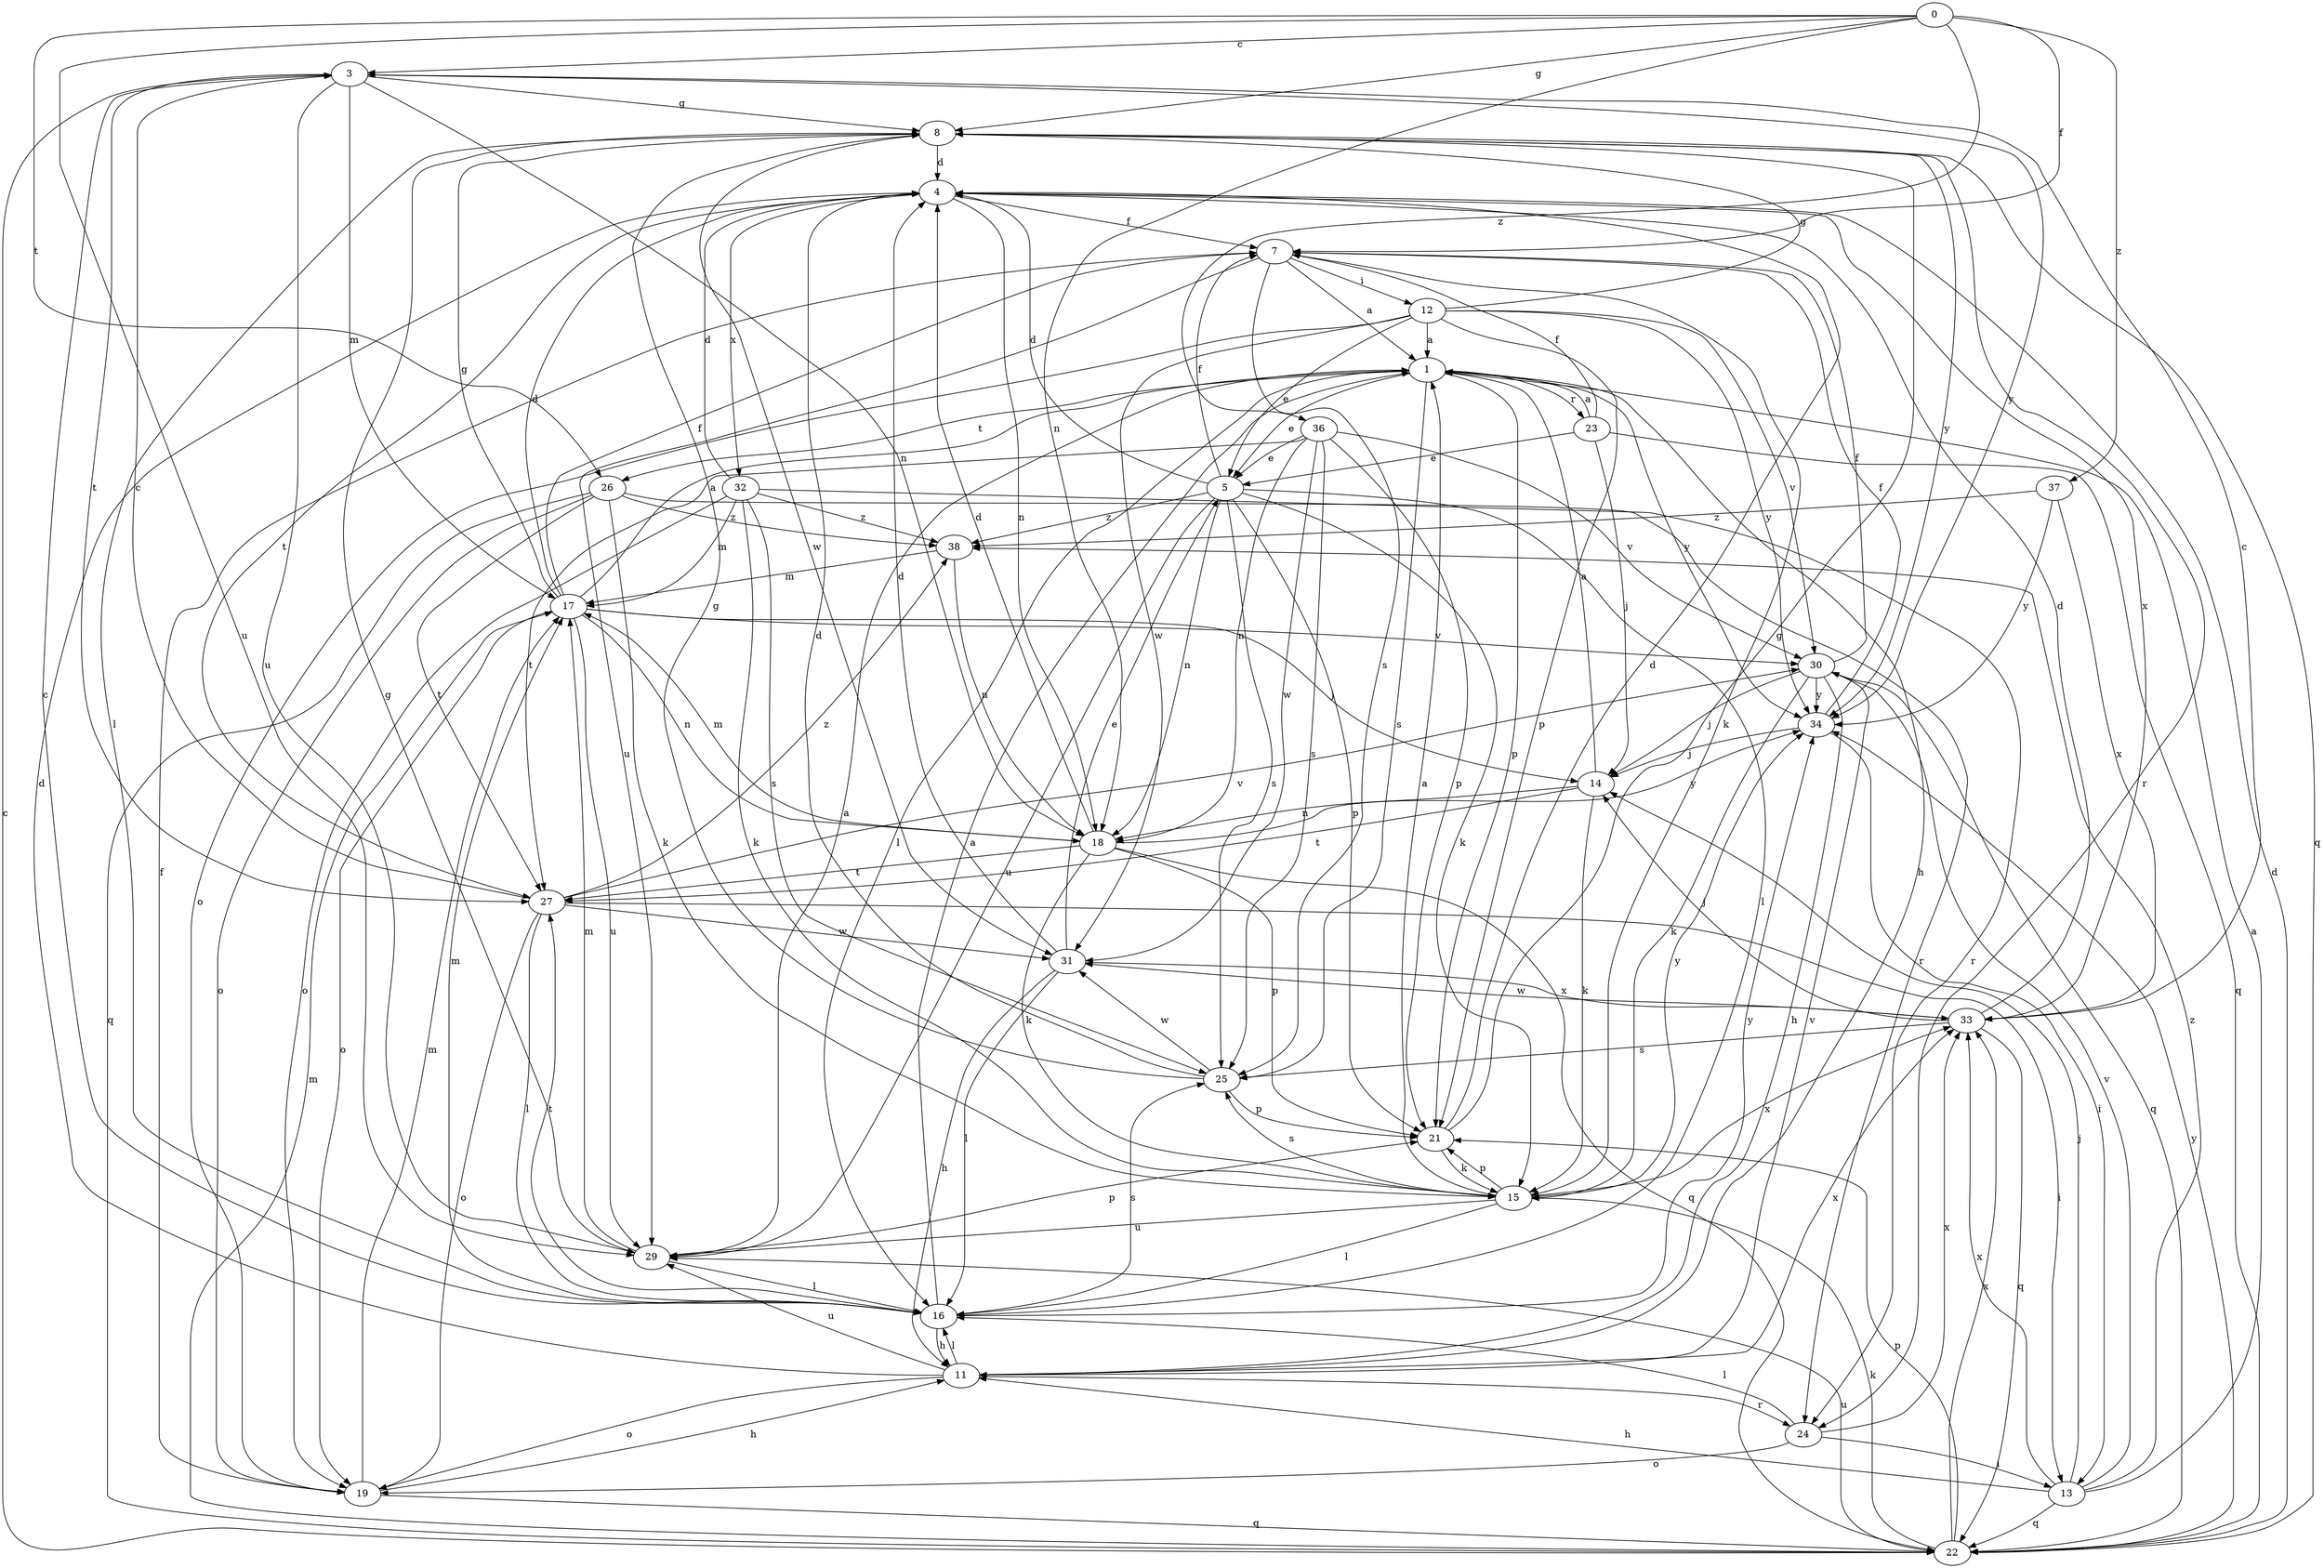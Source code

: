 strict digraph  {
0;
1;
3;
4;
5;
7;
8;
11;
12;
13;
14;
15;
16;
17;
18;
19;
21;
22;
23;
24;
25;
26;
27;
29;
30;
31;
32;
33;
34;
36;
37;
38;
0 -> 3  [label=c];
0 -> 7  [label=f];
0 -> 8  [label=g];
0 -> 18  [label=n];
0 -> 26  [label=t];
0 -> 29  [label=u];
0 -> 36  [label=z];
0 -> 37  [label=z];
1 -> 5  [label=e];
1 -> 11  [label=h];
1 -> 16  [label=l];
1 -> 21  [label=p];
1 -> 23  [label=r];
1 -> 25  [label=s];
1 -> 26  [label=t];
1 -> 34  [label=y];
3 -> 8  [label=g];
3 -> 17  [label=m];
3 -> 18  [label=n];
3 -> 27  [label=t];
3 -> 29  [label=u];
3 -> 34  [label=y];
4 -> 7  [label=f];
4 -> 18  [label=n];
4 -> 27  [label=t];
4 -> 32  [label=x];
4 -> 33  [label=x];
5 -> 4  [label=d];
5 -> 7  [label=f];
5 -> 15  [label=k];
5 -> 16  [label=l];
5 -> 18  [label=n];
5 -> 21  [label=p];
5 -> 25  [label=s];
5 -> 29  [label=u];
5 -> 38  [label=z];
7 -> 1  [label=a];
7 -> 12  [label=i];
7 -> 15  [label=k];
7 -> 25  [label=s];
7 -> 29  [label=u];
8 -> 4  [label=d];
8 -> 16  [label=l];
8 -> 22  [label=q];
8 -> 24  [label=r];
8 -> 31  [label=w];
8 -> 34  [label=y];
11 -> 4  [label=d];
11 -> 16  [label=l];
11 -> 19  [label=o];
11 -> 24  [label=r];
11 -> 29  [label=u];
11 -> 30  [label=v];
11 -> 33  [label=x];
12 -> 1  [label=a];
12 -> 5  [label=e];
12 -> 8  [label=g];
12 -> 19  [label=o];
12 -> 21  [label=p];
12 -> 30  [label=v];
12 -> 31  [label=w];
12 -> 34  [label=y];
13 -> 1  [label=a];
13 -> 11  [label=h];
13 -> 14  [label=j];
13 -> 22  [label=q];
13 -> 30  [label=v];
13 -> 33  [label=x];
13 -> 38  [label=z];
14 -> 1  [label=a];
14 -> 15  [label=k];
14 -> 18  [label=n];
14 -> 27  [label=t];
15 -> 1  [label=a];
15 -> 16  [label=l];
15 -> 21  [label=p];
15 -> 25  [label=s];
15 -> 29  [label=u];
15 -> 33  [label=x];
15 -> 34  [label=y];
16 -> 1  [label=a];
16 -> 3  [label=c];
16 -> 11  [label=h];
16 -> 17  [label=m];
16 -> 25  [label=s];
16 -> 27  [label=t];
16 -> 34  [label=y];
17 -> 1  [label=a];
17 -> 4  [label=d];
17 -> 7  [label=f];
17 -> 8  [label=g];
17 -> 14  [label=j];
17 -> 18  [label=n];
17 -> 19  [label=o];
17 -> 29  [label=u];
17 -> 30  [label=v];
18 -> 4  [label=d];
18 -> 15  [label=k];
18 -> 17  [label=m];
18 -> 21  [label=p];
18 -> 22  [label=q];
18 -> 27  [label=t];
18 -> 34  [label=y];
19 -> 7  [label=f];
19 -> 11  [label=h];
19 -> 17  [label=m];
19 -> 22  [label=q];
21 -> 4  [label=d];
21 -> 8  [label=g];
21 -> 15  [label=k];
22 -> 3  [label=c];
22 -> 4  [label=d];
22 -> 15  [label=k];
22 -> 17  [label=m];
22 -> 21  [label=p];
22 -> 29  [label=u];
22 -> 33  [label=x];
22 -> 34  [label=y];
23 -> 1  [label=a];
23 -> 5  [label=e];
23 -> 7  [label=f];
23 -> 14  [label=j];
23 -> 22  [label=q];
24 -> 13  [label=i];
24 -> 16  [label=l];
24 -> 19  [label=o];
24 -> 33  [label=x];
25 -> 4  [label=d];
25 -> 8  [label=g];
25 -> 21  [label=p];
25 -> 31  [label=w];
26 -> 15  [label=k];
26 -> 19  [label=o];
26 -> 22  [label=q];
26 -> 24  [label=r];
26 -> 27  [label=t];
26 -> 38  [label=z];
27 -> 3  [label=c];
27 -> 13  [label=i];
27 -> 16  [label=l];
27 -> 19  [label=o];
27 -> 30  [label=v];
27 -> 31  [label=w];
27 -> 38  [label=z];
29 -> 1  [label=a];
29 -> 8  [label=g];
29 -> 16  [label=l];
29 -> 17  [label=m];
29 -> 21  [label=p];
30 -> 7  [label=f];
30 -> 11  [label=h];
30 -> 14  [label=j];
30 -> 15  [label=k];
30 -> 22  [label=q];
30 -> 34  [label=y];
31 -> 4  [label=d];
31 -> 5  [label=e];
31 -> 11  [label=h];
31 -> 16  [label=l];
31 -> 33  [label=x];
32 -> 4  [label=d];
32 -> 15  [label=k];
32 -> 17  [label=m];
32 -> 19  [label=o];
32 -> 24  [label=r];
32 -> 25  [label=s];
32 -> 38  [label=z];
33 -> 3  [label=c];
33 -> 4  [label=d];
33 -> 14  [label=j];
33 -> 22  [label=q];
33 -> 25  [label=s];
33 -> 31  [label=w];
34 -> 7  [label=f];
34 -> 13  [label=i];
34 -> 14  [label=j];
36 -> 5  [label=e];
36 -> 18  [label=n];
36 -> 21  [label=p];
36 -> 25  [label=s];
36 -> 27  [label=t];
36 -> 30  [label=v];
36 -> 31  [label=w];
37 -> 33  [label=x];
37 -> 34  [label=y];
37 -> 38  [label=z];
38 -> 17  [label=m];
38 -> 18  [label=n];
}
